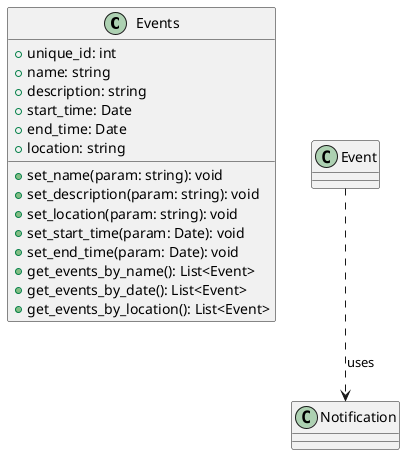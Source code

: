 @startuml

class Events {
  +unique_id: int  
  +name: string
  +description: string
  +start_time: Date
  +end_time: Date
  +location: string
  +set_name(param: string): void
  +set_description(param: string): void
  +set_location(param: string): void
  +set_start_time(param: Date): void
  +set_end_time(param: Date): void
  +get_events_by_name(): List<Event>
  +get_events_by_date(): List<Event>
  +get_events_by_location(): List<Event>
}

Event ..> Notification: uses

@enduml